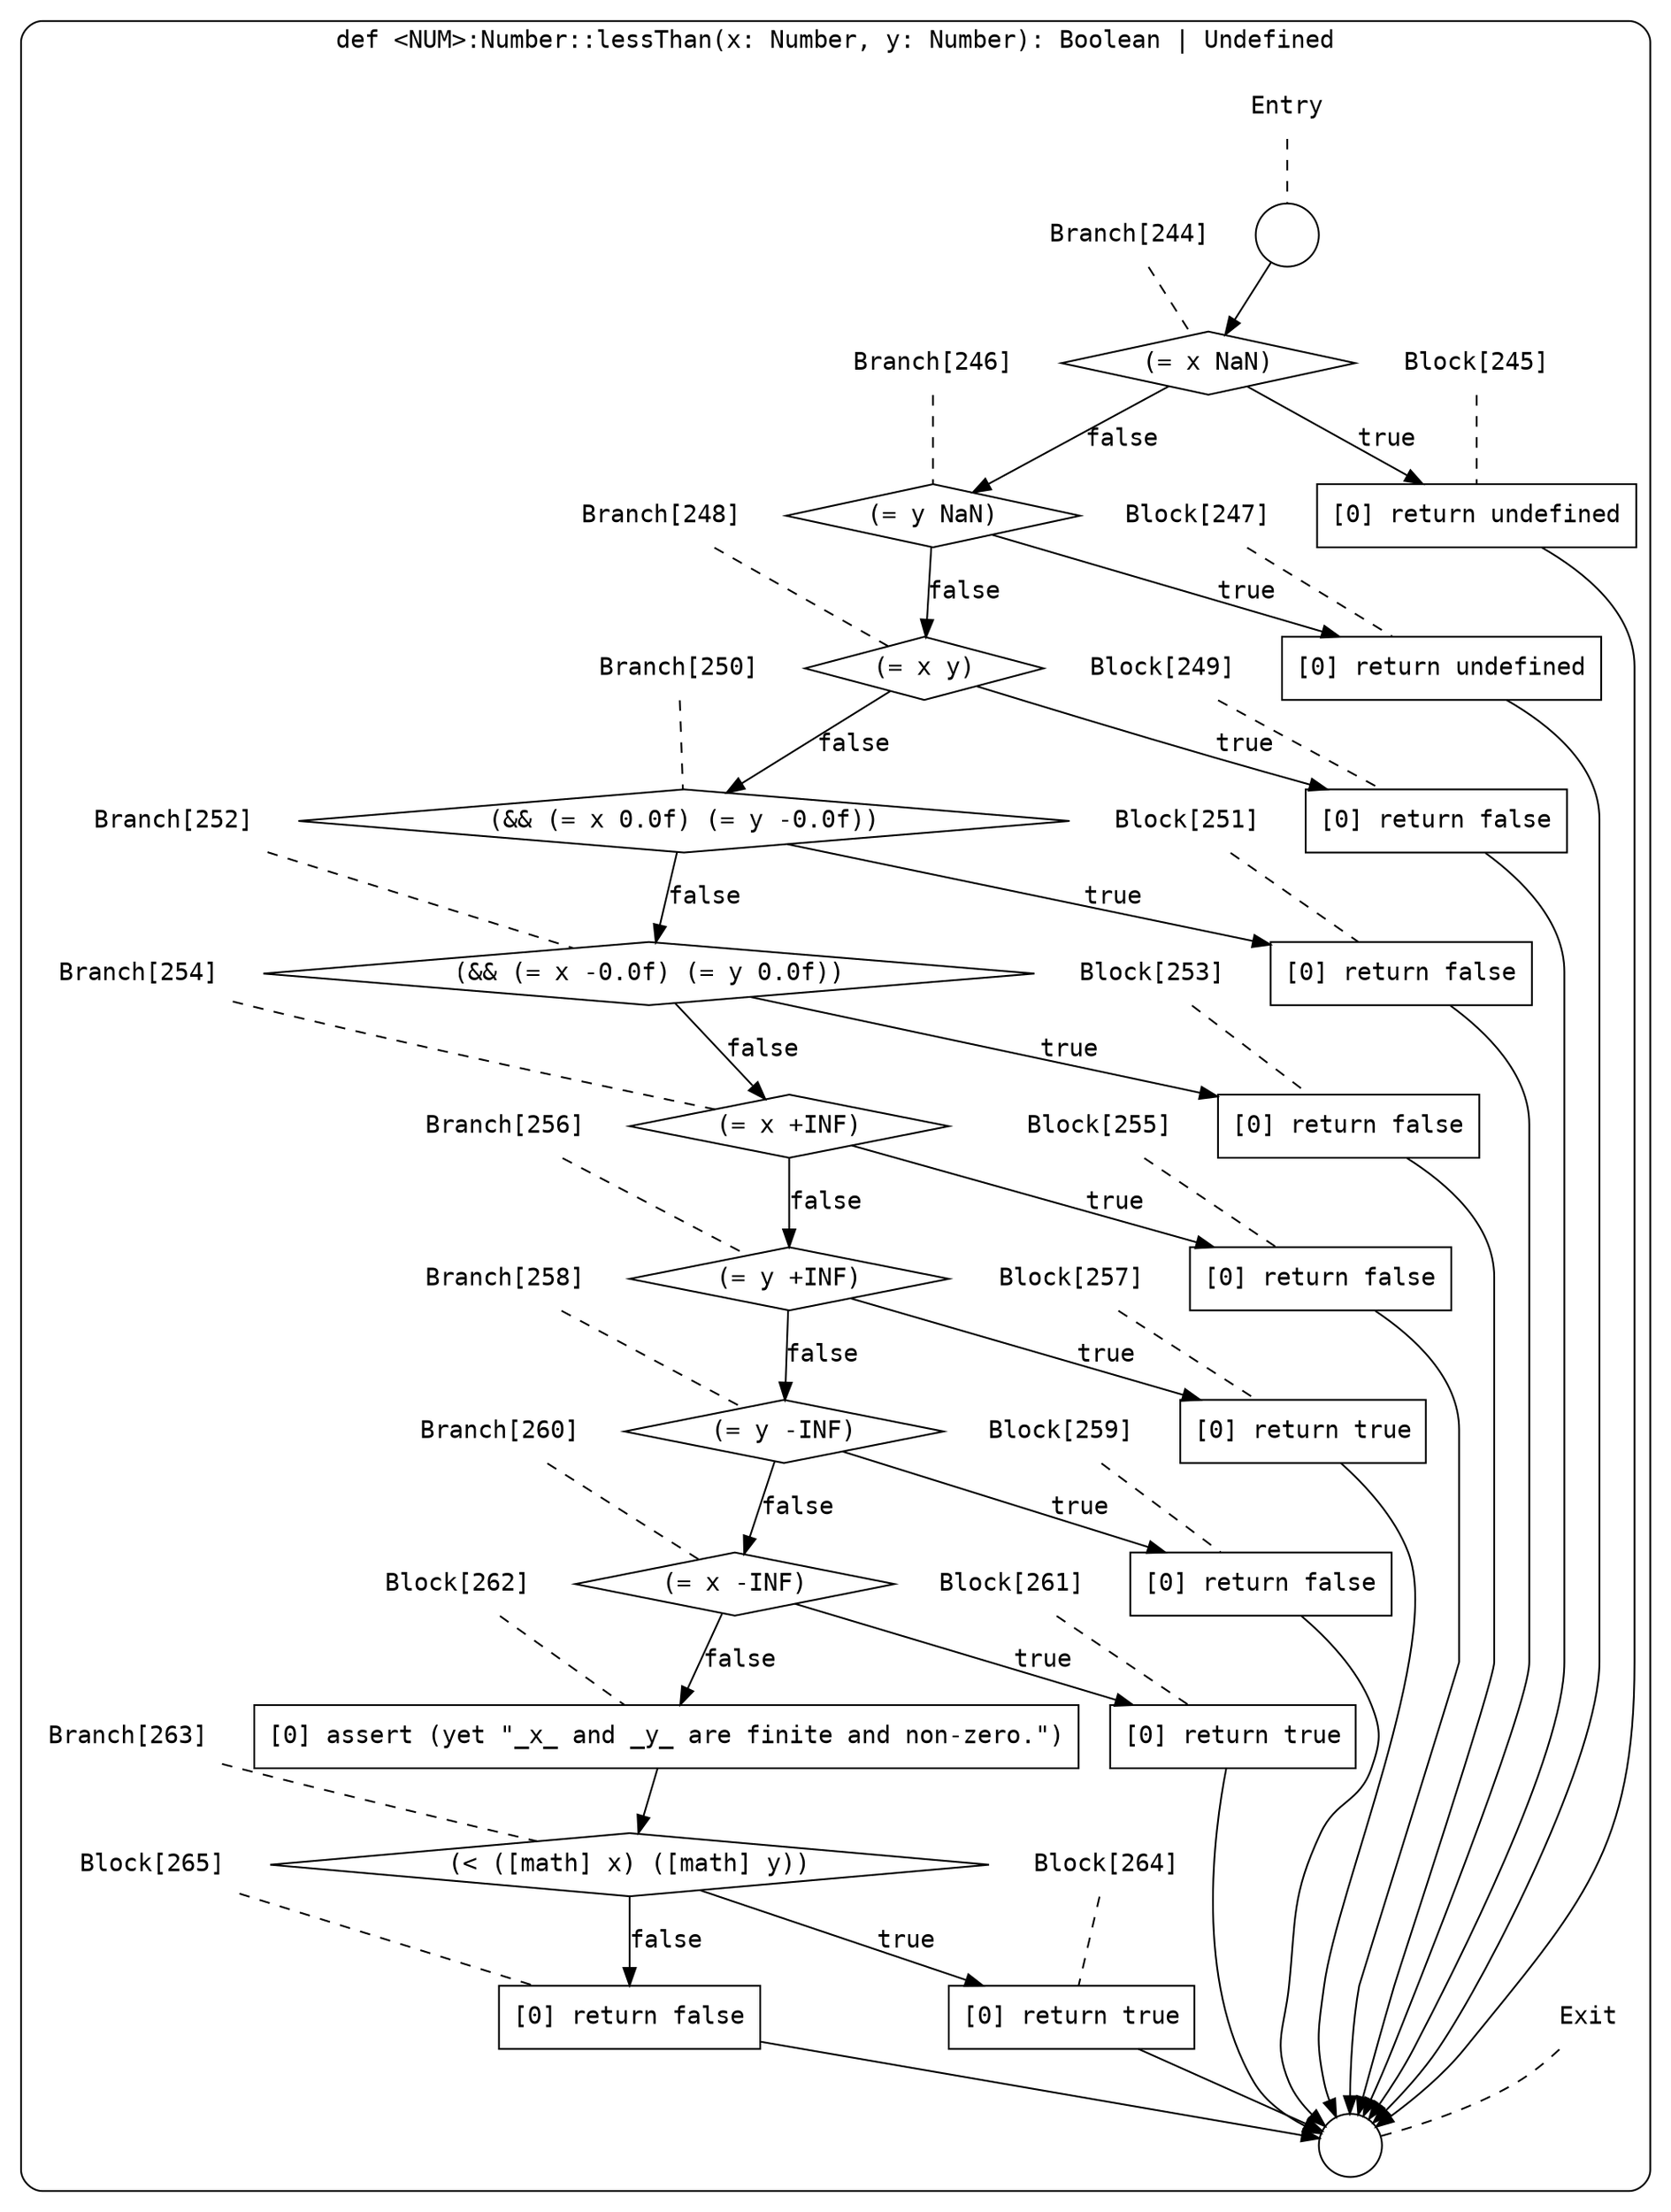 digraph {
  graph [fontname = "Consolas"]
  node [fontname = "Consolas"]
  edge [fontname = "Consolas"]
  subgraph cluster23 {
    label = "def <NUM>:Number::lessThan(x: Number, y: Number): Boolean | Undefined"
    style = rounded
    cluster23_entry_name [shape=none, label=<<font color="black">Entry</font>>]
    cluster23_entry_name -> cluster23_entry [arrowhead=none, color="black", style=dashed]
    cluster23_entry [shape=circle label=" " color="black" fillcolor="white" style=filled]
    cluster23_entry -> node244 [color="black"]
    cluster23_exit_name [shape=none, label=<<font color="black">Exit</font>>]
    cluster23_exit_name -> cluster23_exit [arrowhead=none, color="black", style=dashed]
    cluster23_exit [shape=circle label=" " color="black" fillcolor="white" style=filled]
    node244_name [shape=none, label=<<font color="black">Branch[244]</font>>]
    node244_name -> node244 [arrowhead=none, color="black", style=dashed]
    node244 [shape=diamond, label=<<font color="black">(= x NaN)</font>> color="black" fillcolor="white", style=filled]
    node244 -> node245 [label=<<font color="black">true</font>> color="black"]
    node244 -> node246 [label=<<font color="black">false</font>> color="black"]
    node245_name [shape=none, label=<<font color="black">Block[245]</font>>]
    node245_name -> node245 [arrowhead=none, color="black", style=dashed]
    node245 [shape=box, label=<<font color="black">[0] return undefined<BR ALIGN="LEFT"/></font>> color="black" fillcolor="white", style=filled]
    node245 -> cluster23_exit [color="black"]
    node246_name [shape=none, label=<<font color="black">Branch[246]</font>>]
    node246_name -> node246 [arrowhead=none, color="black", style=dashed]
    node246 [shape=diamond, label=<<font color="black">(= y NaN)</font>> color="black" fillcolor="white", style=filled]
    node246 -> node247 [label=<<font color="black">true</font>> color="black"]
    node246 -> node248 [label=<<font color="black">false</font>> color="black"]
    node247_name [shape=none, label=<<font color="black">Block[247]</font>>]
    node247_name -> node247 [arrowhead=none, color="black", style=dashed]
    node247 [shape=box, label=<<font color="black">[0] return undefined<BR ALIGN="LEFT"/></font>> color="black" fillcolor="white", style=filled]
    node247 -> cluster23_exit [color="black"]
    node248_name [shape=none, label=<<font color="black">Branch[248]</font>>]
    node248_name -> node248 [arrowhead=none, color="black", style=dashed]
    node248 [shape=diamond, label=<<font color="black">(= x y)</font>> color="black" fillcolor="white", style=filled]
    node248 -> node249 [label=<<font color="black">true</font>> color="black"]
    node248 -> node250 [label=<<font color="black">false</font>> color="black"]
    node249_name [shape=none, label=<<font color="black">Block[249]</font>>]
    node249_name -> node249 [arrowhead=none, color="black", style=dashed]
    node249 [shape=box, label=<<font color="black">[0] return false<BR ALIGN="LEFT"/></font>> color="black" fillcolor="white", style=filled]
    node249 -> cluster23_exit [color="black"]
    node250_name [shape=none, label=<<font color="black">Branch[250]</font>>]
    node250_name -> node250 [arrowhead=none, color="black", style=dashed]
    node250 [shape=diamond, label=<<font color="black">(&amp;&amp; (= x 0.0f) (= y -0.0f))</font>> color="black" fillcolor="white", style=filled]
    node250 -> node251 [label=<<font color="black">true</font>> color="black"]
    node250 -> node252 [label=<<font color="black">false</font>> color="black"]
    node251_name [shape=none, label=<<font color="black">Block[251]</font>>]
    node251_name -> node251 [arrowhead=none, color="black", style=dashed]
    node251 [shape=box, label=<<font color="black">[0] return false<BR ALIGN="LEFT"/></font>> color="black" fillcolor="white", style=filled]
    node251 -> cluster23_exit [color="black"]
    node252_name [shape=none, label=<<font color="black">Branch[252]</font>>]
    node252_name -> node252 [arrowhead=none, color="black", style=dashed]
    node252 [shape=diamond, label=<<font color="black">(&amp;&amp; (= x -0.0f) (= y 0.0f))</font>> color="black" fillcolor="white", style=filled]
    node252 -> node253 [label=<<font color="black">true</font>> color="black"]
    node252 -> node254 [label=<<font color="black">false</font>> color="black"]
    node253_name [shape=none, label=<<font color="black">Block[253]</font>>]
    node253_name -> node253 [arrowhead=none, color="black", style=dashed]
    node253 [shape=box, label=<<font color="black">[0] return false<BR ALIGN="LEFT"/></font>> color="black" fillcolor="white", style=filled]
    node253 -> cluster23_exit [color="black"]
    node254_name [shape=none, label=<<font color="black">Branch[254]</font>>]
    node254_name -> node254 [arrowhead=none, color="black", style=dashed]
    node254 [shape=diamond, label=<<font color="black">(= x +INF)</font>> color="black" fillcolor="white", style=filled]
    node254 -> node255 [label=<<font color="black">true</font>> color="black"]
    node254 -> node256 [label=<<font color="black">false</font>> color="black"]
    node255_name [shape=none, label=<<font color="black">Block[255]</font>>]
    node255_name -> node255 [arrowhead=none, color="black", style=dashed]
    node255 [shape=box, label=<<font color="black">[0] return false<BR ALIGN="LEFT"/></font>> color="black" fillcolor="white", style=filled]
    node255 -> cluster23_exit [color="black"]
    node256_name [shape=none, label=<<font color="black">Branch[256]</font>>]
    node256_name -> node256 [arrowhead=none, color="black", style=dashed]
    node256 [shape=diamond, label=<<font color="black">(= y +INF)</font>> color="black" fillcolor="white", style=filled]
    node256 -> node257 [label=<<font color="black">true</font>> color="black"]
    node256 -> node258 [label=<<font color="black">false</font>> color="black"]
    node257_name [shape=none, label=<<font color="black">Block[257]</font>>]
    node257_name -> node257 [arrowhead=none, color="black", style=dashed]
    node257 [shape=box, label=<<font color="black">[0] return true<BR ALIGN="LEFT"/></font>> color="black" fillcolor="white", style=filled]
    node257 -> cluster23_exit [color="black"]
    node258_name [shape=none, label=<<font color="black">Branch[258]</font>>]
    node258_name -> node258 [arrowhead=none, color="black", style=dashed]
    node258 [shape=diamond, label=<<font color="black">(= y -INF)</font>> color="black" fillcolor="white", style=filled]
    node258 -> node259 [label=<<font color="black">true</font>> color="black"]
    node258 -> node260 [label=<<font color="black">false</font>> color="black"]
    node259_name [shape=none, label=<<font color="black">Block[259]</font>>]
    node259_name -> node259 [arrowhead=none, color="black", style=dashed]
    node259 [shape=box, label=<<font color="black">[0] return false<BR ALIGN="LEFT"/></font>> color="black" fillcolor="white", style=filled]
    node259 -> cluster23_exit [color="black"]
    node260_name [shape=none, label=<<font color="black">Branch[260]</font>>]
    node260_name -> node260 [arrowhead=none, color="black", style=dashed]
    node260 [shape=diamond, label=<<font color="black">(= x -INF)</font>> color="black" fillcolor="white", style=filled]
    node260 -> node261 [label=<<font color="black">true</font>> color="black"]
    node260 -> node262 [label=<<font color="black">false</font>> color="black"]
    node261_name [shape=none, label=<<font color="black">Block[261]</font>>]
    node261_name -> node261 [arrowhead=none, color="black", style=dashed]
    node261 [shape=box, label=<<font color="black">[0] return true<BR ALIGN="LEFT"/></font>> color="black" fillcolor="white", style=filled]
    node261 -> cluster23_exit [color="black"]
    node262_name [shape=none, label=<<font color="black">Block[262]</font>>]
    node262_name -> node262 [arrowhead=none, color="black", style=dashed]
    node262 [shape=box, label=<<font color="black">[0] assert (yet &quot;_x_ and _y_ are finite and non-zero.&quot;)<BR ALIGN="LEFT"/></font>> color="black" fillcolor="white", style=filled]
    node262 -> node263 [color="black"]
    node263_name [shape=none, label=<<font color="black">Branch[263]</font>>]
    node263_name -> node263 [arrowhead=none, color="black", style=dashed]
    node263 [shape=diamond, label=<<font color="black">(&lt; ([math] x) ([math] y))</font>> color="black" fillcolor="white", style=filled]
    node263 -> node264 [label=<<font color="black">true</font>> color="black"]
    node263 -> node265 [label=<<font color="black">false</font>> color="black"]
    node264_name [shape=none, label=<<font color="black">Block[264]</font>>]
    node264_name -> node264 [arrowhead=none, color="black", style=dashed]
    node264 [shape=box, label=<<font color="black">[0] return true<BR ALIGN="LEFT"/></font>> color="black" fillcolor="white", style=filled]
    node264 -> cluster23_exit [color="black"]
    node265_name [shape=none, label=<<font color="black">Block[265]</font>>]
    node265_name -> node265 [arrowhead=none, color="black", style=dashed]
    node265 [shape=box, label=<<font color="black">[0] return false<BR ALIGN="LEFT"/></font>> color="black" fillcolor="white", style=filled]
    node265 -> cluster23_exit [color="black"]
  }
}